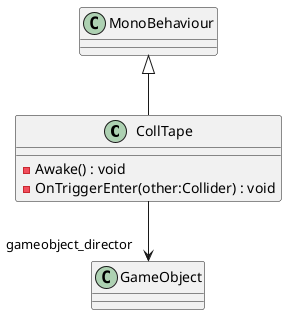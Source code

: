 @startuml
class CollTape {
    - Awake() : void
    - OnTriggerEnter(other:Collider) : void
}
MonoBehaviour <|-- CollTape
CollTape --> "gameobject_director" GameObject
@enduml

